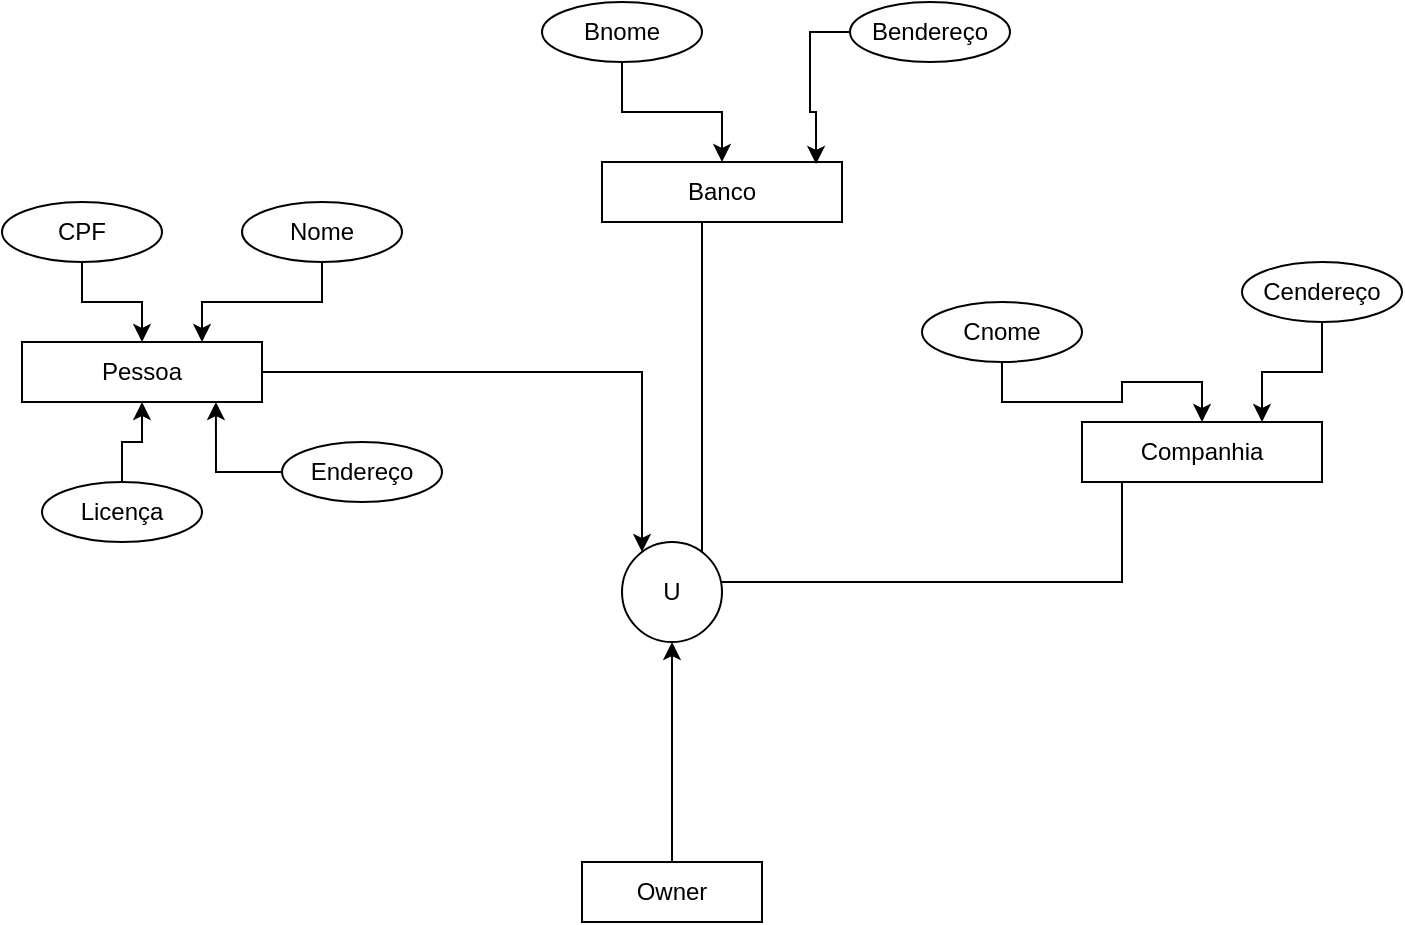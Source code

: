<mxfile version="20.3.2" type="github">
  <diagram id="pMQics5iFA8CGOrrMXiw" name="Página-1">
    <mxGraphModel dx="766" dy="450" grid="1" gridSize="10" guides="1" tooltips="1" connect="1" arrows="1" fold="1" page="1" pageScale="1" pageWidth="827" pageHeight="1169" math="0" shadow="0">
      <root>
        <mxCell id="0" />
        <mxCell id="1" parent="0" />
        <mxCell id="wteRJV7HcXGWu6liqBL--24" style="edgeStyle=orthogonalEdgeStyle;rounded=0;orthogonalLoop=1;jettySize=auto;html=1;" edge="1" parent="1" source="wteRJV7HcXGWu6liqBL--1" target="wteRJV7HcXGWu6liqBL--23">
          <mxGeometry relative="1" as="geometry">
            <Array as="points">
              <mxPoint x="330" y="205" />
            </Array>
          </mxGeometry>
        </mxCell>
        <mxCell id="wteRJV7HcXGWu6liqBL--1" value="Pessoa" style="rounded=0;whiteSpace=wrap;html=1;" vertex="1" parent="1">
          <mxGeometry x="20" y="190" width="120" height="30" as="geometry" />
        </mxCell>
        <mxCell id="wteRJV7HcXGWu6liqBL--25" style="edgeStyle=orthogonalEdgeStyle;rounded=0;orthogonalLoop=1;jettySize=auto;html=1;entryX=1;entryY=0.5;entryDx=0;entryDy=0;" edge="1" parent="1" source="wteRJV7HcXGWu6liqBL--2" target="wteRJV7HcXGWu6liqBL--23">
          <mxGeometry relative="1" as="geometry">
            <Array as="points">
              <mxPoint x="360" y="315" />
            </Array>
          </mxGeometry>
        </mxCell>
        <mxCell id="wteRJV7HcXGWu6liqBL--2" value="Banco" style="rounded=0;whiteSpace=wrap;html=1;" vertex="1" parent="1">
          <mxGeometry x="310" y="100" width="120" height="30" as="geometry" />
        </mxCell>
        <mxCell id="wteRJV7HcXGWu6liqBL--26" style="edgeStyle=orthogonalEdgeStyle;rounded=0;orthogonalLoop=1;jettySize=auto;html=1;" edge="1" parent="1" source="wteRJV7HcXGWu6liqBL--3">
          <mxGeometry relative="1" as="geometry">
            <mxPoint x="370" y="310" as="targetPoint" />
            <Array as="points">
              <mxPoint x="570" y="310" />
              <mxPoint x="363" y="310" />
            </Array>
          </mxGeometry>
        </mxCell>
        <mxCell id="wteRJV7HcXGWu6liqBL--3" value="Companhia" style="rounded=0;whiteSpace=wrap;html=1;" vertex="1" parent="1">
          <mxGeometry x="550" y="230" width="120" height="30" as="geometry" />
        </mxCell>
        <mxCell id="wteRJV7HcXGWu6liqBL--12" style="edgeStyle=orthogonalEdgeStyle;rounded=0;orthogonalLoop=1;jettySize=auto;html=1;entryX=0.5;entryY=0;entryDx=0;entryDy=0;" edge="1" parent="1" source="wteRJV7HcXGWu6liqBL--7" target="wteRJV7HcXGWu6liqBL--1">
          <mxGeometry relative="1" as="geometry" />
        </mxCell>
        <mxCell id="wteRJV7HcXGWu6liqBL--7" value="CPF" style="ellipse;whiteSpace=wrap;html=1;" vertex="1" parent="1">
          <mxGeometry x="10" y="120" width="80" height="30" as="geometry" />
        </mxCell>
        <mxCell id="wteRJV7HcXGWu6liqBL--13" style="edgeStyle=orthogonalEdgeStyle;rounded=0;orthogonalLoop=1;jettySize=auto;html=1;entryX=0.75;entryY=0;entryDx=0;entryDy=0;" edge="1" parent="1" source="wteRJV7HcXGWu6liqBL--8" target="wteRJV7HcXGWu6liqBL--1">
          <mxGeometry relative="1" as="geometry" />
        </mxCell>
        <mxCell id="wteRJV7HcXGWu6liqBL--8" value="Nome" style="ellipse;whiteSpace=wrap;html=1;" vertex="1" parent="1">
          <mxGeometry x="130" y="120" width="80" height="30" as="geometry" />
        </mxCell>
        <mxCell id="wteRJV7HcXGWu6liqBL--16" style="edgeStyle=orthogonalEdgeStyle;rounded=0;orthogonalLoop=1;jettySize=auto;html=1;entryX=0.808;entryY=1;entryDx=0;entryDy=0;entryPerimeter=0;" edge="1" parent="1" source="wteRJV7HcXGWu6liqBL--9" target="wteRJV7HcXGWu6liqBL--1">
          <mxGeometry relative="1" as="geometry" />
        </mxCell>
        <mxCell id="wteRJV7HcXGWu6liqBL--9" value="Endereço" style="ellipse;whiteSpace=wrap;html=1;" vertex="1" parent="1">
          <mxGeometry x="150" y="240" width="80" height="30" as="geometry" />
        </mxCell>
        <mxCell id="wteRJV7HcXGWu6liqBL--11" style="edgeStyle=orthogonalEdgeStyle;rounded=0;orthogonalLoop=1;jettySize=auto;html=1;entryX=0.5;entryY=1;entryDx=0;entryDy=0;" edge="1" parent="1" source="wteRJV7HcXGWu6liqBL--10" target="wteRJV7HcXGWu6liqBL--1">
          <mxGeometry relative="1" as="geometry" />
        </mxCell>
        <mxCell id="wteRJV7HcXGWu6liqBL--10" value="Licença" style="ellipse;whiteSpace=wrap;html=1;" vertex="1" parent="1">
          <mxGeometry x="30" y="260" width="80" height="30" as="geometry" />
        </mxCell>
        <mxCell id="wteRJV7HcXGWu6liqBL--19" style="edgeStyle=orthogonalEdgeStyle;rounded=0;orthogonalLoop=1;jettySize=auto;html=1;" edge="1" parent="1" source="wteRJV7HcXGWu6liqBL--17" target="wteRJV7HcXGWu6liqBL--2">
          <mxGeometry relative="1" as="geometry" />
        </mxCell>
        <mxCell id="wteRJV7HcXGWu6liqBL--17" value="Bnome" style="ellipse;whiteSpace=wrap;html=1;" vertex="1" parent="1">
          <mxGeometry x="280" y="20" width="80" height="30" as="geometry" />
        </mxCell>
        <mxCell id="wteRJV7HcXGWu6liqBL--20" style="edgeStyle=orthogonalEdgeStyle;rounded=0;orthogonalLoop=1;jettySize=auto;html=1;entryX=0.892;entryY=0.033;entryDx=0;entryDy=0;entryPerimeter=0;" edge="1" parent="1" source="wteRJV7HcXGWu6liqBL--18" target="wteRJV7HcXGWu6liqBL--2">
          <mxGeometry relative="1" as="geometry" />
        </mxCell>
        <mxCell id="wteRJV7HcXGWu6liqBL--18" value="Bendereço" style="ellipse;whiteSpace=wrap;html=1;" vertex="1" parent="1">
          <mxGeometry x="434" y="20" width="80" height="30" as="geometry" />
        </mxCell>
        <mxCell id="wteRJV7HcXGWu6liqBL--29" style="edgeStyle=orthogonalEdgeStyle;rounded=0;orthogonalLoop=1;jettySize=auto;html=1;entryX=0.75;entryY=0;entryDx=0;entryDy=0;" edge="1" parent="1" source="wteRJV7HcXGWu6liqBL--21" target="wteRJV7HcXGWu6liqBL--3">
          <mxGeometry relative="1" as="geometry" />
        </mxCell>
        <mxCell id="wteRJV7HcXGWu6liqBL--21" value="Cendereço" style="ellipse;whiteSpace=wrap;html=1;" vertex="1" parent="1">
          <mxGeometry x="630" y="150" width="80" height="30" as="geometry" />
        </mxCell>
        <mxCell id="wteRJV7HcXGWu6liqBL--28" style="edgeStyle=orthogonalEdgeStyle;rounded=0;orthogonalLoop=1;jettySize=auto;html=1;" edge="1" parent="1" source="wteRJV7HcXGWu6liqBL--22" target="wteRJV7HcXGWu6liqBL--3">
          <mxGeometry relative="1" as="geometry" />
        </mxCell>
        <mxCell id="wteRJV7HcXGWu6liqBL--22" value="Cnome" style="ellipse;whiteSpace=wrap;html=1;" vertex="1" parent="1">
          <mxGeometry x="470" y="170" width="80" height="30" as="geometry" />
        </mxCell>
        <mxCell id="wteRJV7HcXGWu6liqBL--23" value="U" style="ellipse;whiteSpace=wrap;html=1;aspect=fixed;" vertex="1" parent="1">
          <mxGeometry x="320" y="290" width="50" height="50" as="geometry" />
        </mxCell>
        <mxCell id="wteRJV7HcXGWu6liqBL--31" style="edgeStyle=orthogonalEdgeStyle;rounded=0;orthogonalLoop=1;jettySize=auto;html=1;entryX=0.5;entryY=1;entryDx=0;entryDy=0;" edge="1" parent="1" source="wteRJV7HcXGWu6liqBL--30" target="wteRJV7HcXGWu6liqBL--23">
          <mxGeometry relative="1" as="geometry" />
        </mxCell>
        <mxCell id="wteRJV7HcXGWu6liqBL--30" value="Owner" style="rounded=0;whiteSpace=wrap;html=1;" vertex="1" parent="1">
          <mxGeometry x="300" y="450" width="90" height="30" as="geometry" />
        </mxCell>
      </root>
    </mxGraphModel>
  </diagram>
</mxfile>
